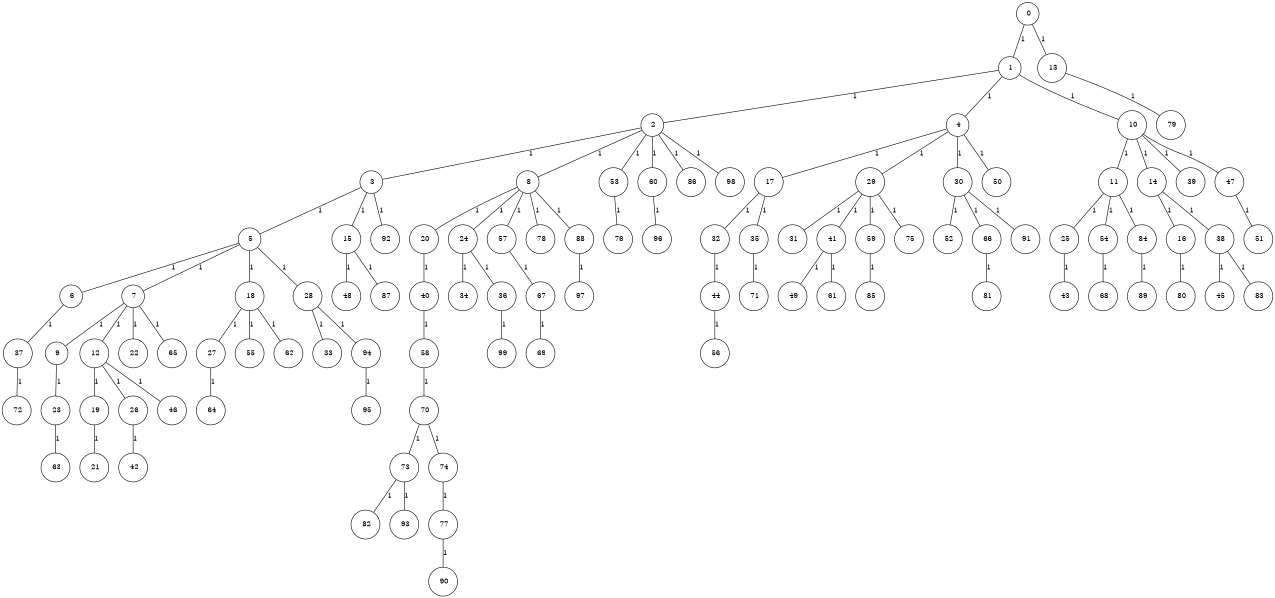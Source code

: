 graph G {
size="8.5,11;"
ratio = "expand;"
fixedsize="true;"
overlap="scale;"
node[shape=circle,width=.12,hight=.12,fontsize=12]
edge[fontsize=12]

0[label=" 0" color=black, pos="2.5717082,1.5495186!"];
1[label=" 1" color=black, pos="0.54230251,2.0587587!"];
2[label=" 2" color=black, pos="2.6222116,1.2215512!"];
3[label=" 3" color=black, pos="1.8290145,2.9258783!"];
4[label=" 4" color=black, pos="1.6496026,1.1859869!"];
5[label=" 5" color=black, pos="0.051207679,1.8638909!"];
6[label=" 6" color=black, pos="0.48797577,2.3245914!"];
7[label=" 7" color=black, pos="0.34235163,0.47380453!"];
8[label=" 8" color=black, pos="2.8656566,2.4793154!"];
9[label=" 9" color=black, pos="0.63781864,0.42184023!"];
10[label=" 10" color=black, pos="1.5772092,1.6634608!"];
11[label=" 11" color=black, pos="0.035570632,1.0546747!"];
12[label=" 12" color=black, pos="1.4994814,2.9710579!"];
13[label=" 13" color=black, pos="2.4142407,1.3399201!"];
14[label=" 14" color=black, pos="2.2776137,2.604654!"];
15[label=" 15" color=black, pos="1.7147659,2.5340252!"];
16[label=" 16" color=black, pos="1.1017816,1.9883816!"];
17[label=" 17" color=black, pos="2.5514147,1.9996305!"];
18[label=" 18" color=black, pos="1.0536133,1.5348476!"];
19[label=" 19" color=black, pos="1.2524304,2.7743572!"];
20[label=" 20" color=black, pos="2.8301838,1.3026009!"];
21[label=" 21" color=black, pos="1.580364,0.14664109!"];
22[label=" 22" color=black, pos="0.30703248,2.477943!"];
23[label=" 23" color=black, pos="2.8297535,2.6022208!"];
24[label=" 24" color=black, pos="2.0253088,1.6711354!"];
25[label=" 25" color=black, pos="1.0008242,0.70534742!"];
26[label=" 26" color=black, pos="0.33385715,2.1436214!"];
27[label=" 27" color=black, pos="0.82971722,2.3381993!"];
28[label=" 28" color=black, pos="0.66339365,0.90432566!"];
29[label=" 29" color=black, pos="0.28332125,1.1017353!"];
30[label=" 30" color=black, pos="2.8022618,2.6121521!"];
31[label=" 31" color=black, pos="1.5916466,1.5635505!"];
32[label=" 32" color=black, pos="2.8049752,2.1936789!"];
33[label=" 33" color=black, pos="2.9054518,1.8602369!"];
34[label=" 34" color=black, pos="1.1392213,0.82559646!"];
35[label=" 35" color=black, pos="2.9218368,2.6288396!"];
36[label=" 36" color=black, pos="2.804596,2.8289881!"];
37[label=" 37" color=black, pos="1.584132,0.67827096!"];
38[label=" 38" color=black, pos="0.51040175,0.018409107!"];
39[label=" 39" color=black, pos="1.5047959,2.7190037!"];
40[label=" 40" color=black, pos="1.8166455,2.1155706!"];
41[label=" 41" color=black, pos="1.8117089,2.9614062!"];
42[label=" 42" color=black, pos="2.9796658,1.9198687!"];
43[label=" 43" color=black, pos="2.9507985,1.4867331!"];
44[label=" 44" color=black, pos="1.0818735,2.8433117!"];
45[label=" 45" color=black, pos="0.24644458,1.0523992!"];
46[label=" 46" color=black, pos="1.8120057,2.8588946!"];
47[label=" 47" color=black, pos="0.65276794,1.6265727!"];
48[label=" 48" color=black, pos="0.49058087,2.1915107!"];
49[label=" 49" color=black, pos="2.7179507,2.2532199!"];
50[label=" 50" color=black, pos="1.9399196,1.5991191!"];
51[label=" 51" color=black, pos="0.7217968,2.6461125!"];
52[label=" 52" color=black, pos="0.40157329,2.4696757!"];
53[label=" 53" color=black, pos="0.01100688,1.4048642!"];
54[label=" 54" color=black, pos="1.5928833,2.1398141!"];
55[label=" 55" color=black, pos="2.8416572,2.7150647!"];
56[label=" 56" color=black, pos="1.50853,0.63452777!"];
57[label=" 57" color=black, pos="0.059492362,0.92409712!"];
58[label=" 58" color=black, pos="1.0608362,2.8901301!"];
59[label=" 59" color=black, pos="2.6090683,0.58630331!"];
60[label=" 60" color=black, pos="0.02566688,1.6586594!"];
61[label=" 61" color=black, pos="2.578054,0.85968631!"];
62[label=" 62" color=black, pos="0.3272825,2.4165886!"];
63[label=" 63" color=black, pos="0.76588714,1.5011777!"];
64[label=" 64" color=black, pos="0.03822873,0.50089776!"];
65[label=" 65" color=black, pos="1.0234531,1.0971331!"];
66[label=" 66" color=black, pos="2.948211,1.8669224!"];
67[label=" 67" color=black, pos="2.5235059,2.5679209!"];
68[label=" 68" color=black, pos="2.5092048,1.5858465!"];
69[label=" 69" color=black, pos="0.29010401,1.2581962!"];
70[label=" 70" color=black, pos="0.4450332,2.7863262!"];
71[label=" 71" color=black, pos="0.80643812,2.4853374!"];
72[label=" 72" color=black, pos="1.4232093,2.9423879!"];
73[label=" 73" color=black, pos="2.4112301,0.53095182!"];
74[label=" 74" color=black, pos="0.026784247,1.9167204!"];
75[label=" 75" color=black, pos="0.85109994,2.0994628!"];
76[label=" 76" color=black, pos="1.7112217,1.4475635!"];
77[label=" 77" color=black, pos="1.1308421,0.61871224!"];
78[label=" 78" color=black, pos="1.3805445,0.78679567!"];
79[label=" 79" color=black, pos="0.69254227,2.0316495!"];
80[label=" 80" color=black, pos="0.25836832,2.562414!"];
81[label=" 81" color=black, pos="1.0135584,0.02903951!"];
82[label=" 82" color=black, pos="1.4912401,1.5906328!"];
83[label=" 83" color=black, pos="0.43040131,0.70264473!"];
84[label=" 84" color=black, pos="2.375405,2.1429488!"];
85[label=" 85" color=black, pos="1.8559679,1.0821224!"];
86[label=" 86" color=black, pos="0.1666994,1.423495!"];
87[label=" 87" color=black, pos="2.1410512,1.9749933!"];
88[label=" 88" color=black, pos="1.4291819,0.069017939!"];
89[label=" 89" color=black, pos="2.6307731,1.4830831!"];
90[label=" 90" color=black, pos="0.043817405,1.4643532!"];
91[label=" 91" color=black, pos="0.7638115,0.61584174!"];
92[label=" 92" color=black, pos="1.3172062,1.6454636!"];
93[label=" 93" color=black, pos="0.52045149,1.4096866!"];
94[label=" 94" color=black, pos="0.59650408,2.5463926!"];
95[label=" 95" color=black, pos="2.2883261,0.13697485!"];
96[label=" 96" color=black, pos="0.058793101,0.16024842!"];
97[label=" 97" color=black, pos="2.3040502,0.81157948!"];
98[label=" 98" color=black, pos="1.7170473,0.82208636!"];
99[label=" 99" color=black, pos="2.4429307,1.6200753!"];
0--1[label="1"]
0--13[label="1"]
1--2[label="1"]
1--4[label="1"]
1--10[label="1"]
2--3[label="1"]
2--8[label="1"]
2--53[label="1"]
2--60[label="1"]
2--86[label="1"]
2--98[label="1"]
3--5[label="1"]
3--15[label="1"]
3--92[label="1"]
4--17[label="1"]
4--29[label="1"]
4--30[label="1"]
4--50[label="1"]
5--6[label="1"]
5--7[label="1"]
5--18[label="1"]
5--28[label="1"]
6--37[label="1"]
7--9[label="1"]
7--12[label="1"]
7--22[label="1"]
7--65[label="1"]
8--20[label="1"]
8--24[label="1"]
8--57[label="1"]
8--78[label="1"]
8--88[label="1"]
9--23[label="1"]
10--11[label="1"]
10--14[label="1"]
10--39[label="1"]
10--47[label="1"]
11--25[label="1"]
11--54[label="1"]
11--84[label="1"]
12--19[label="1"]
12--26[label="1"]
12--46[label="1"]
13--79[label="1"]
14--16[label="1"]
14--38[label="1"]
15--48[label="1"]
15--87[label="1"]
16--80[label="1"]
17--32[label="1"]
17--35[label="1"]
18--27[label="1"]
18--55[label="1"]
18--62[label="1"]
19--21[label="1"]
20--40[label="1"]
23--63[label="1"]
24--34[label="1"]
24--36[label="1"]
25--43[label="1"]
26--42[label="1"]
27--64[label="1"]
28--33[label="1"]
28--94[label="1"]
29--31[label="1"]
29--41[label="1"]
29--59[label="1"]
29--75[label="1"]
30--52[label="1"]
30--66[label="1"]
30--91[label="1"]
32--44[label="1"]
35--71[label="1"]
36--99[label="1"]
37--72[label="1"]
38--45[label="1"]
38--83[label="1"]
40--58[label="1"]
41--49[label="1"]
41--61[label="1"]
44--56[label="1"]
47--51[label="1"]
53--76[label="1"]
54--68[label="1"]
57--67[label="1"]
58--70[label="1"]
59--85[label="1"]
60--96[label="1"]
66--81[label="1"]
67--69[label="1"]
70--73[label="1"]
70--74[label="1"]
73--82[label="1"]
73--93[label="1"]
74--77[label="1"]
77--90[label="1"]
84--89[label="1"]
88--97[label="1"]
94--95[label="1"]

}
